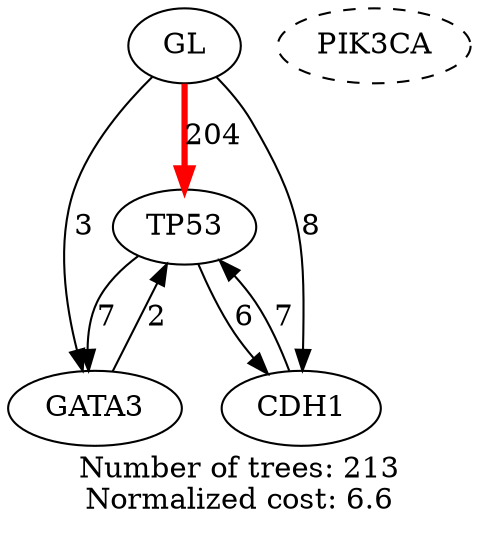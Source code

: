 digraph T {
	label="Number of trees: 213\nNormalized cost: 6.6"
	4 [label="TP53"]
	3 [style=dashed, label="PIK3CA"]
	2 [label="GL"]
	1 [label="GATA3"]
	0 [label="CDH1"]
	4 -> 1 [label="7"]
	4 -> 0 [label="6"]
	2 -> 4 [label="204",penwidth=3,color=red]
	2 -> 1 [label="3"]
	2 -> 0 [label="8"]
	1 -> 4 [label="2"]
	0 -> 4 [label="7"]
}
